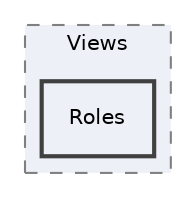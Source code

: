 digraph "obj/Debug/net5.0/Razor/Views/Roles"
{
 // LATEX_PDF_SIZE
  edge [fontname="Helvetica",fontsize="10",labelfontname="Helvetica",labelfontsize="10"];
  node [fontname="Helvetica",fontsize="10",shape=record];
  compound=true
  subgraph clusterdir_353ed0f21ce43f3df67b554e39a9b9f1 {
    graph [ bgcolor="#edf0f7", pencolor="grey50", style="filled,dashed,", label="Views", fontname="Helvetica", fontsize="10", URL="dir_353ed0f21ce43f3df67b554e39a9b9f1.html"]
  dir_69ef080a2901a35f19874a7508bfa1d1 [shape=box, label="Roles", style="filled,bold,", fillcolor="#edf0f7", color="grey25", URL="dir_69ef080a2901a35f19874a7508bfa1d1.html"];
  }
}
